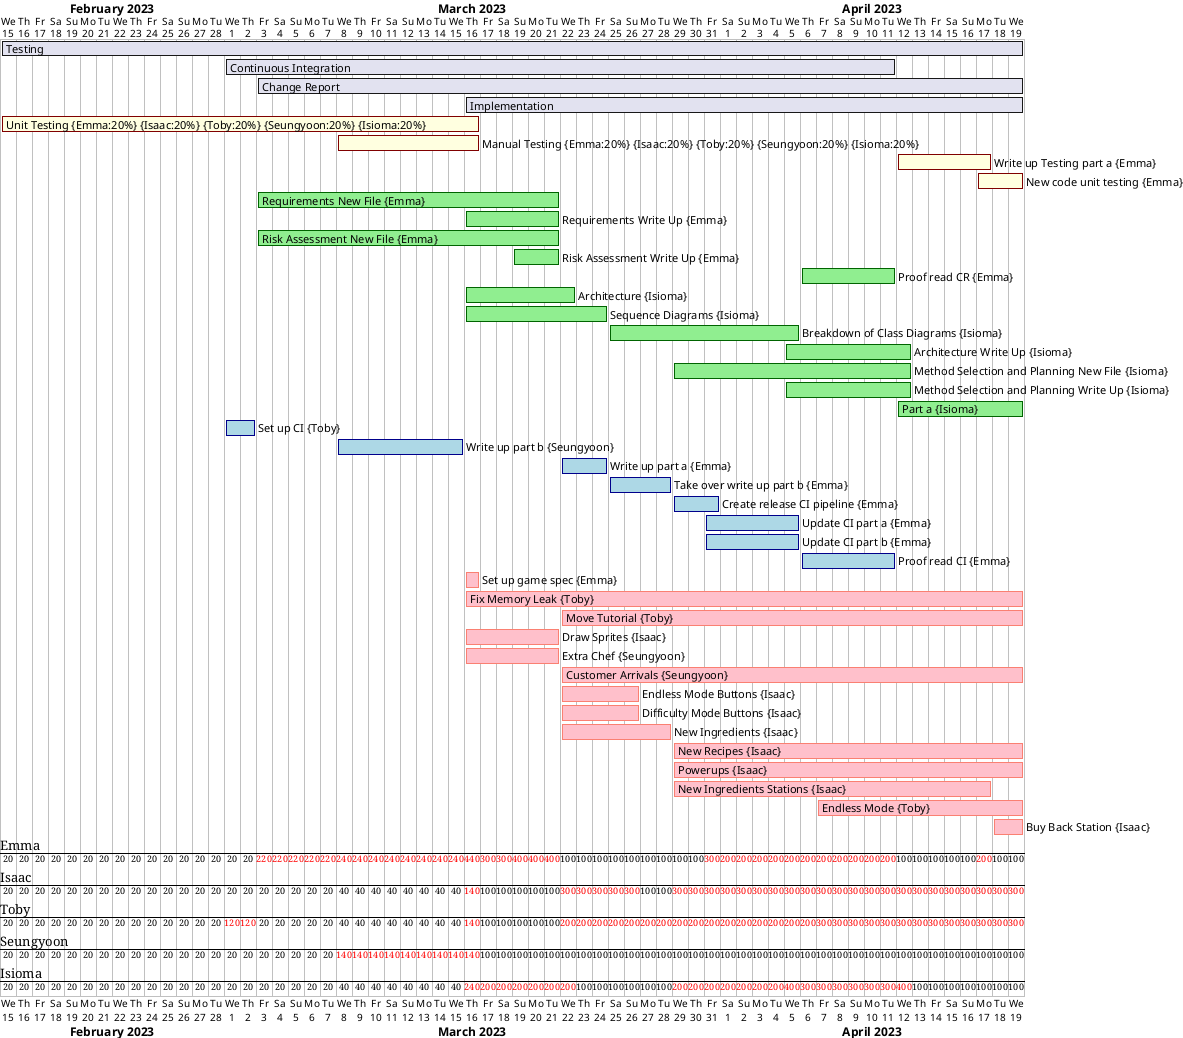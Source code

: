 @startgantt

 Project starts 2023-02-15

 [Testing] starts 2023-02-15
 [Testing] lasts 64 days
 [Continuous Integration] starts 2023-03-01
 [Continuous Integration] lasts 42 days
 [Change Report] starts 2023-03-03
 [Change Report] lasts 48 days
 [Implementation] starts 2023-03-16
 [Implementation] lasts 35 days

 [Unit Testing] on {Emma:20%} {Isaac:20%} {Toby:20%} {Seungyoon:20%} {Isioma:20%} starts 2023-02-15 and ends 2023-03-16 and is colored in LightYellow/Maroon
 [Manual Testing] on {Emma:20%} {Isaac:20%} {Toby:20%} {Seungyoon:20%} {Isioma:20%} starts 2023-03-08 and ends 2023-03-16 and is colored in LightYellow/Maroon
 [Write up Testing part a] on {Emma:100%} starts 2023-04-12 and ends 2023-04-17  and is colored in LightYellow/Maroon
 [New code unit testing] on {Emma:100%} starts 2023-04-17 and ends 2023-04-19  and is colored in LightYellow/Maroon

 [Requirements New File] on {Emma:100%} starts 2023-03-03 and ends 2023-03-21 and is colored in LightGreen/DarkGreen
 [Requirements Write Up] on {Emma:100%} starts 2023-03-16 and ends 2023-03-21 and is colored in LightGreen/DarkGreen
 [Risk Assessment New File] on {Emma:100%} starts 2023-03-03 and ends 2023-03-21 and is colored in LightGreen/DarkGreen
 [Risk Assessment Write Up] on {Emma:100%} starts 2023-03-19 and ends 2023-03-21 and is colored in LightGreen/DarkGreen
 [Proof read CR] on {Emma:100%} starts 2023-04-06 and ends 2023-04-11 and is colored in LightGreen/DarkGreen
 [Architecture] on {Isioma:100%} starts 2023-03-16 and ends 2023-03-22 and is colored in LightGreen/DarkGreen
 [Sequence Diagrams] on {Isioma:100%} starts 2023-03-16 and ends 2023-03-24 and is colored in LightGreen/DarkGreen
 [Breakdown of Class Diagrams] on {Isioma:100%} starts 2023-03-25 and ends 2023-04-05 and is colored in LightGreen/DarkGreen
 [Architecture Write Up] on {Isioma:100%} starts 2023-04-05 and ends 2023-04-12 and is colored in LightGreen/DarkGreen
 [Method Selection and Planning New File] on {Isioma:100%} starts 2023-03-29 and ends 2023-04-12 and is colored in LightGreen/DarkGreen
 [Method Selection and Planning Write Up] on {Isioma:100%} starts 2023-04-05 and ends 2023-04-12 and is colored in LightGreen/DarkGreen
 [Part a] on {Isioma:100%} starts 2023-04-12 and ends 2023-04-19 and is colored in LightGreen/DarkGreen

 [Set up CI] on {Toby:100%} starts 2023-03-01 and ends 2023-03-02 and is colored in LightBlue/DarkBlue
 [Write up part b] on {Seungyoon:100%} starts 2023-03-08 and ends 2023-03-15 and is colored in LightBlue/DarkBlue
 [Write up part a] on {Emma:100%} starts 2023-03-22 and ends 2023-03-24 and is colored in LightBlue/DarkBlue
 [Take over write up part b] on {Emma:100%} starts 2023-03-25 and ends 2023-03-28 and is colored in LightBlue/DarkBlue
 [Create release CI pipeline] on {Emma:100%} starts 2023-03-29 and ends 2023-03-31 and is colored in LightBlue/DarkBlue
 [Update CI part a] on {Emma:100%} starts 2023-03-31 and ends 2023-04-05 and is colored in LightBlue/DarkBlue
 [Update CI part b] on {Emma:100%} starts 2023-03-31 and ends 2023-04-05 and is colored in LightBlue/DarkBlue
 [Proof read CI] on {Emma:100%} starts 2023-04-06 and ends 2023-04-11 and is colored in LightBlue/DarkBlue

 [Set up game spec] on {Emma:100%} starts 2023-03-16 and ends 2023-03-16 and is colored in Pink/Salmon
 [Fix Memory Leak] on {Toby:100%} starts 2023-03-16 and ends 2023-04-19 and is colored in Pink/Salmon
 [Move Tutorial] on {Toby:100%} starts 2023-03-22 and ends 2023-04-19 and is colored in Pink/Salmon
 [Draw Sprites] on {Isaac:100%} starts 2023-03-16 and ends 2023-03-21 and is colored in Pink/Salmon
 [Extra Chef] on {Seungyoon:100%} starts 2023-03-16 and ends 2023-03-21 and is colored in Pink/Salmon
 [Customer Arrivals] on {Seungyoon:100%} starts 2023-03-22 and ends 2023-04-19 and is colored in Pink/Salmon
 [Endless Mode Buttons] on {Isaac:100%} starts 2023-03-22 and ends 2023-03-26 and is colored in Pink/Salmon
 [Difficulty Mode Buttons] on {Isaac:100%} starts 2023-03-22 and ends 2023-03-26 and is colored in Pink/Salmon
 [New Ingredients] on {Isaac:100%} starts 2023-03-22 and ends 2023-03-28 and is colored in Pink/Salmon
 [New Recipes] on {Isaac:100%} starts 2023-03-29 and ends 2023-04-19 and is colored in Pink/Salmon
 [Powerups] on {Isaac:100%} starts 2023-03-29 and ends 2023-04-19 and is colored in Pink/Salmon
 [New Ingredients Stations] on {Isaac:100%} starts 2023-03-29 and ends 2023-04-17 and is colored in Pink/Salmon
 [Endless Mode] on {Toby:100%} starts 2023-04-07 and ends 2023-04-19 and is colored in Pink/Salmon
 [Buy Back Station] on {Isaac:100%} starts 2023-04-18 and ends 2023-04-19 and is colored in Pink/Salmon
 @endgantt